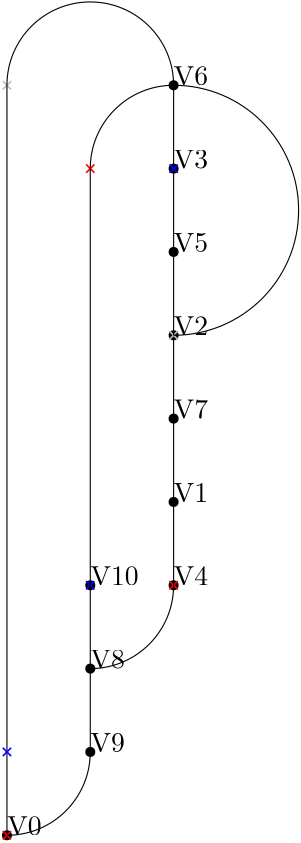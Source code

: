 <?xml version="1.0"?>
    <!DOCTYPE ipe SYSTEM "ipe.dtd">
    <ipe version="70005" creator="Ipe 7.1.4">
    <info created="D:20131106154934" modified="D:20131106160041"/>
    <preamble>\usepackage[english]{babel}</preamble>
    <ipestyle name="basic">
    <symbol name="arrow/arc(spx)">
    <path stroke="sym-stroke" fill="sym-stroke" pen="sym-pen">
    0 0 m
    -1 0.333 l
    -1 -0.333 l
    h
    </path>
    </symbol>
    <symbol name="arrow/farc(spx)">
    <path stroke="sym-stroke" fill="white" pen="sym-pen">
    0 0 m
    -1 0.333 l
    -1 -0.333 l
    h
    </path>
    </symbol>
    <symbol name="mark/circle(sx)" transformations="translations">
    <path fill="sym-stroke">
    0.6 0 0 0.6 0 0 e
    0.4 0 0 0.4 0 0 e
    </path>
    </symbol>
    <symbol name="mark/disk(sx)" transformations="translations">
    <path fill="sym-stroke">
    0.6 0 0 0.6 0 0 e
    </path>
    </symbol>
    <symbol name="mark/fdisk(sfx)" transformations="translations">
    <group>
    <path fill="sym-fill">
    0.5 0 0 0.5 0 0 e
    </path>
    <path fill="sym-stroke" fillrule="eofill">
    0.6 0 0 0.6 0 0 e
    0.4 0 0 0.4 0 0 e
    </path>
    </group>
    </symbol>
    <symbol name="mark/box(sx)" transformations="translations">
    <path fill="sym-stroke" fillrule="eofill">
    -0.6 -0.6 m
    0.6 -0.6 l
    0.6 0.6 l
    -0.6 0.6 l
    h
    -0.4 -0.4 m
    0.4 -0.4 l
    0.4 0.4 l
    -0.4 0.4 l
    h
    </path>
    </symbol>
    <symbol name="mark/square(sx)" transformations="translations">
    <path fill="sym-stroke">
    -0.6 -0.6 m
    0.6 -0.6 l
    0.6 0.6 l
    -0.6 0.6 l
    h
    </path>
    </symbol>
    <symbol name="mark/fsquare(sfx)" transformations="translations">
    <group>
    <path fill="sym-fill">
    -0.5 -0.5 m
    0.5 -0.5 l
    0.5 0.5 l
    -0.5 0.5 l
    h
    </path>
    <path fill="sym-stroke" fillrule="eofill">
    -0.6 -0.6 m
    0.6 -0.6 l
    0.6 0.6 l
    -0.6 0.6 l
    h
    -0.4 -0.4 m
    0.4 -0.4 l
    0.4 0.4 l
    -0.4 0.4 l
    h
    </path>
    </group>
    </symbol>
    <symbol name="mark/cross(sx)" transformations="translations">
    <group>
    <path fill="sym-stroke">
    -0.43 -0.57 m
    0.57 0.43 l
    0.43 0.57 l
    -0.57 -0.43 l
    h
    </path>
    <path fill="sym-stroke">
    -0.43 0.57 m
    0.57 -0.43 l
    0.43 -0.57 l
    -0.57 0.43 l
    h
    </path>
    </group>
    </symbol>
    <symbol name="arrow/fnormal(spx)">
    <path stroke="sym-stroke" fill="white" pen="sym-pen">
    0 0 m
    -1 0.333 l
    -1 -0.333 l
    h
    </path>
    </symbol>
    <symbol name="arrow/pointed(spx)">
    <path stroke="sym-stroke" fill="sym-stroke" pen="sym-pen">
    0 0 m
    -1 0.333 l
    -0.8 0 l
    -1 -0.333 l
    h
    </path>
    </symbol>
    <symbol name="arrow/fpointed(spx)">
    <path stroke="sym-stroke" fill="white" pen="sym-pen">
    0 0 m
    -1 0.333 l
    -0.8 0 l
    -1 -0.333 l
    h
    </path>
    </symbol>
    <symbol name="arrow/linear(spx)">
    <path stroke="sym-stroke" pen="sym-pen">
    -1 0.333 m
    0 0 l
    -1 -0.333 l
    </path>
    </symbol>
    <symbol name="arrow/fdouble(spx)">
    <path stroke="sym-stroke" fill="white" pen="sym-pen">
    0 0 m
    -1 0.333 l
    -1 -0.333 l
    h
    -1 0 m
    -2 0.333 l
    -2 -0.333 l
    h
    </path>
    </symbol>
    <symbol name="arrow/double(spx)">
    <path stroke="sym-stroke" fill="sym-stroke" pen="sym-pen">
    0 0 m
    -1 0.333 l
    -1 -0.333 l
    h
    -1 0 m
    -2 0.333 l
    -2 -0.333 l
    h
    </path>
    </symbol>
    <pen name="heavier" value="0.8"/>
    <pen name="fat" value="1.2"/>
    <pen name="ultrafat" value="2"/>
    <symbolsize name="large" value="5"/>
    <symbolsize name="small" value="2"/>
    <symbolsize name="tiny" value="1.1"/>
    <arrowsize name="large" value="10"/>
    <arrowsize name="small" value="5"/>
    <arrowsize name="tiny" value="3"/>
    <color name="red" value="1 0 0"/>
    <color name="green" value="0 1 0"/>
    <color name="blue" value="0 0 1"/>
    <color name="yellow" value="1 1 0"/>
    <color name="orange" value="1 0.647 0"/>
    <color name="gold" value="1 0.843 0"/>
    <color name="purple" value="0.627 0.125 0.941"/>
    <color name="gray" value="0.745"/>
    <color name="brown" value="0.647 0.165 0.165"/>
    <color name="navy" value="0 0 0.502"/>
    <color name="pink" value="1 0.753 0.796"/>
    <color name="seagreen" value="0.18 0.545 0.341"/>
    <color name="turquoise" value="0.251 0.878 0.816"/>
    <color name="violet" value="0.933 0.51 0.933"/>
    <color name="darkblue" value="0 0 0.545"/>
    <color name="darkcyan" value="0 0.545 0.545"/>
    <color name="darkgray" value="0.663"/>
    <color name="darkgreen" value="0 0.392 0"/>
    <color name="darkmagenta" value="0.545 0 0.545"/>
    <color name="darkorange" value="1 0.549 0"/>
    <color name="darkred" value="0.545 0 0"/>
    <color name="lightblue" value="0.678 0.847 0.902"/>
    <color name="lightcyan" value="0.878 1 1"/>
    <color name="lightgray" value="0.827"/>
    <color name="lightgreen" value="0.565 0.933 0.565"/>
    <color name="lightyellow" value="1 1 0.878"/>
    <dashstyle name="dashed" value="[4] 0"/>
    <dashstyle name="dotted" value="[1 3] 0"/>
    <dashstyle name="dash dotted" value="[4 2 1 2] 0"/>
    <dashstyle name="dash dot dotted" value="[4 2 1 2 1 2] 0"/>
    <textsize name="large" value="\large"/>
    <textsize name="Large" value="\Large"/>
    <textsize name="LARGE" value="\LARGE"/>
    <textsize name="huge" value="\huge"/>
    <textsize name="Huge" value="\Huge"/>
    <textsize name="small" value="\small"/>
    <textsize name="footnote" value="\footnotesize"/>
    <textsize name="tiny" value="\tiny"/>
    <textstyle name="center" begin="\begin{center}" end="\end{center}"/>
    <textstyle name="itemize" begin="\begin{itemize}" end="\end{itemize}"/>
    <textstyle name="item" begin="\begin{itemize}\item{}" end="\end{itemize}"/>
    <gridsize name="4 pts" value="4"/>
    <gridsize name="8 pts (~3 mm)" value="8"/>
    <gridsize name="16 pts (~6 mm)" value="16"/>
    <gridsize name="32 pts (~12 mm)" value="32"/>
    <gridsize name="10 pts (~3.5 mm)" value="10"/>
    <gridsize name="20 pts (~7 mm)" value="20"/>
    <gridsize name="14 pts (~5 mm)" value="14"/>
    <gridsize name="28 pts (~10 mm)" value="28"/>
    <gridsize name="56 pts (~20 mm)" value="56"/>
    <anglesize name="90 deg" value="90"/>
    <anglesize name="60 deg" value="60"/>
    <anglesize name="45 deg" value="45"/>
    <anglesize name="30 deg" value="30"/>
    <anglesize name="22.5 deg" value="22.5"/>
    <tiling name="falling" angle="-60" step="4" width="1"/>
    <tiling name="rising" angle="30" step="4" width="1"/>
    <layout paper="1000 1000" origin="0 0" frame="1000 1000" skip="32" crop="yes"/>
    </ipestyle>
    <page>
    <layer name="alpha"/>
    <view layers="alpha" active="alpha"/>
<use name="mark/disk(sx)" pos="400 100" size="normal" stroke="black"/>
<text transformations="translations" pos="400 100" stroke="black" type="label" width="190" height="10" depth="0" valign="baseline" size="normal">V0</text><use name="mark/disk(sx)" pos="460 220" size="normal" stroke="black"/>
<text transformations="translations" pos="460 220" stroke="black" type="label" width="190" height="10" depth="0" valign="baseline" size="normal">V1</text><use name="mark/disk(sx)" pos="460 280" size="normal" stroke="black"/>
<text transformations="translations" pos="460 280" stroke="black" type="label" width="190" height="10" depth="0" valign="baseline" size="normal">V2</text><use name="mark/disk(sx)" pos="460 340" size="normal" stroke="black"/>
<text transformations="translations" pos="460 340" stroke="black" type="label" width="190" height="10" depth="0" valign="baseline" size="normal">V3</text><use name="mark/disk(sx)" pos="460 190" size="normal" stroke="black"/>
<text transformations="translations" pos="460 190" stroke="black" type="label" width="190" height="10" depth="0" valign="baseline" size="normal">V4</text><use name="mark/disk(sx)" pos="460 310" size="normal" stroke="black"/>
<text transformations="translations" pos="460 310" stroke="black" type="label" width="190" height="10" depth="0" valign="baseline" size="normal">V5</text><use name="mark/disk(sx)" pos="460 370" size="normal" stroke="black"/>
<text transformations="translations" pos="460 370" stroke="black" type="label" width="190" height="10" depth="0" valign="baseline" size="normal">V6</text><use name="mark/disk(sx)" pos="460 250" size="normal" stroke="black"/>
<text transformations="translations" pos="460 250" stroke="black" type="label" width="190" height="10" depth="0" valign="baseline" size="normal">V7</text><use name="mark/disk(sx)" pos="430 160" size="normal" stroke="black"/>
<text transformations="translations" pos="430 160" stroke="black" type="label" width="190" height="10" depth="0" valign="baseline" size="normal">V8</text><use name="mark/disk(sx)" pos="430 130" size="normal" stroke="black"/>
<text transformations="translations" pos="430 130" stroke="black" type="label" width="190" height="10" depth="0" valign="baseline" size="normal">V9</text><use name="mark/disk(sx)" pos="430 190" size="normal" stroke="black"/>
<text transformations="translations" pos="430 190" stroke="black" type="label" width="190" height="10" depth="0" valign="baseline" size="normal">V10</text><path stroke="black" pen="normal" dash="normal">
 460 220 m
 460 250 l
 </path>
<path stroke="black" pen="normal" dash="normal">
 460 280 m
 460 250 l
 </path>
<use name="mark/cross(sx)" pos="460 280" size="normal" stroke="gray"/>
<path stroke="black" pen="normal" dash="normal">
 460 280 m
 460 280 l
 </path>
<path stroke="black" pen="normal" dash="normal">
 460 280 m
 45,000 0 0 45,000 460 325 460 370 a
</path>
<path stroke="black" pen="normal" dash="normal">
 460 340 m
 460 370 l
 </path>
<path stroke="black" pen="normal" dash="normal">
 460 340 m
 460 310 l
 </path>
<path stroke="black" pen="normal" dash="normal">
 460 280 m
 460 310 l
 </path>
<use name="mark/cross(sx)" pos="430 190" size="normal" stroke="blue"/>
<use name="mark/cross(sx)" pos="460 190" size="normal" stroke="red"/>
<path stroke="black" pen="normal" dash="normal">
 460 190 m
 460 190 l
 </path>
<path stroke="black" pen="normal" dash="normal">
 430 160 m
 30,000 0 0 30,000 430 190 460 190 a
</path>
<use name="mark/cross(sx)" pos="400 370" size="normal" stroke="gray"/>
<path stroke="black" pen="normal" dash="normal">
 400 100 m
 400 370 l
 </path>
<path stroke="black" pen="normal" dash="normal">
 460 370 m
 30,000 0 0 30,000 430 370 400 370 a
</path>
<path stroke="black" pen="normal" dash="normal">
 430 160 m
 430 130 l
 </path>
<path stroke="black" pen="normal" dash="normal">
 430 160 m
 430 190 l
 </path>
<use name="mark/cross(sx)" pos="460 340" size="normal" stroke="blue"/>
<use name="mark/cross(sx)" pos="430 340" size="normal" stroke="red"/>
<path stroke="black" pen="normal" dash="normal">
 430 190 m
 430 340 l
 </path>
<path stroke="black" pen="normal" dash="normal">
 460 370 m
 30,000 0 0 30,000 460 340 430 340 a
</path>
<path stroke="black" pen="normal" dash="normal">
 460 220 m
 460 190 l
 </path>
<use name="mark/cross(sx)" pos="400 130" size="normal" stroke="blue"/>
<use name="mark/cross(sx)" pos="400 100" size="normal" stroke="red"/>
<path stroke="black" pen="normal" dash="normal">
 400 100 m
 400 100 l
 </path>
<path stroke="black" pen="normal" dash="normal">
 400 100 m
 30,000 0 0 30,000 400 130 430 130 a
</path>
</page>
</ipe>
